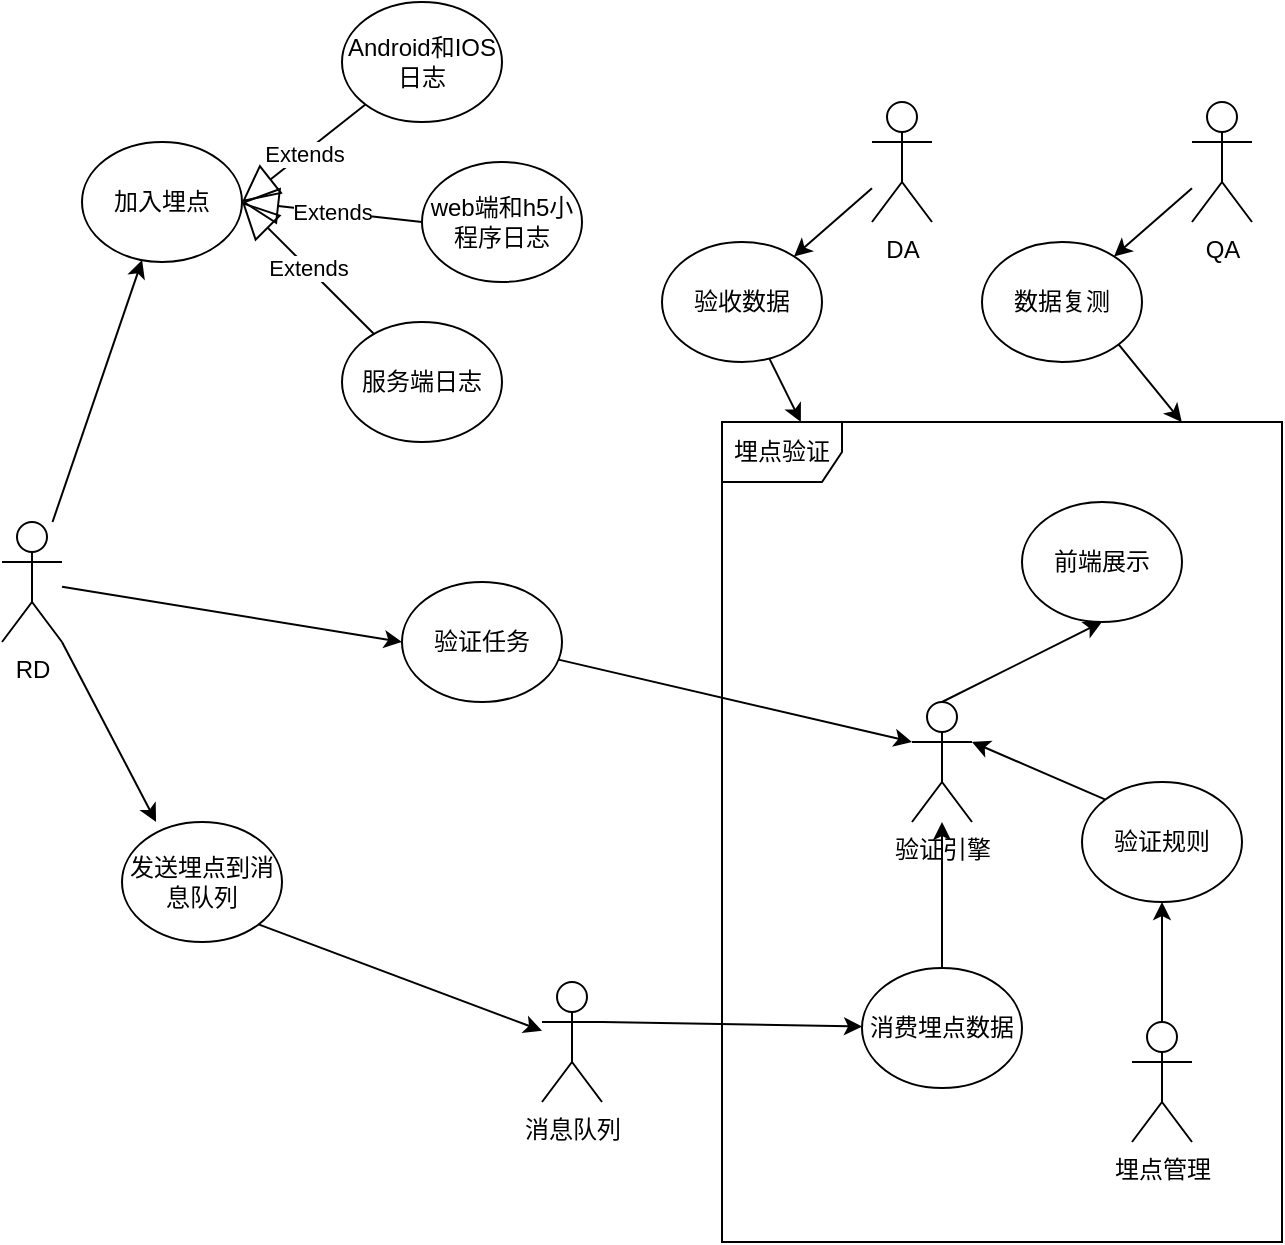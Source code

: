 <mxfile version="14.6.11" type="github">
  <diagram name="Page-1" id="e7e014a7-5840-1c2e-5031-d8a46d1fe8dd">
    <mxGraphModel dx="946" dy="1440" grid="1" gridSize="10" guides="1" tooltips="1" connect="1" arrows="1" fold="1" page="1" pageScale="1" pageWidth="1169" pageHeight="826" background="#ffffff" math="0" shadow="0">
      <root>
        <mxCell id="0" />
        <mxCell id="1" parent="0" />
        <mxCell id="q8u4ROkR2KheRBBQTvoT-43" style="rounded=0;orthogonalLoop=1;jettySize=auto;html=1;" edge="1" parent="1" source="q8u4ROkR2KheRBBQTvoT-41" target="q8u4ROkR2KheRBBQTvoT-42">
          <mxGeometry relative="1" as="geometry" />
        </mxCell>
        <mxCell id="q8u4ROkR2KheRBBQTvoT-66" value="" style="edgeStyle=none;rounded=0;orthogonalLoop=1;jettySize=auto;html=1;entryX=0;entryY=0.5;entryDx=0;entryDy=0;" edge="1" parent="1" source="q8u4ROkR2KheRBBQTvoT-41" target="q8u4ROkR2KheRBBQTvoT-67">
          <mxGeometry relative="1" as="geometry">
            <mxPoint x="135" y="110" as="targetPoint" />
          </mxGeometry>
        </mxCell>
        <mxCell id="q8u4ROkR2KheRBBQTvoT-41" value="RD" style="shape=umlActor;verticalLabelPosition=bottom;verticalAlign=top;html=1;" vertex="1" parent="1">
          <mxGeometry x="120" y="190" width="30" height="60" as="geometry" />
        </mxCell>
        <mxCell id="q8u4ROkR2KheRBBQTvoT-42" value="加入埋点" style="ellipse;whiteSpace=wrap;html=1;" vertex="1" parent="1">
          <mxGeometry x="160" width="80" height="60" as="geometry" />
        </mxCell>
        <mxCell id="q8u4ROkR2KheRBBQTvoT-44" value="Extends" style="endArrow=block;endSize=16;endFill=0;html=1;entryX=1;entryY=0.5;entryDx=0;entryDy=0;exitX=0;exitY=1;exitDx=0;exitDy=0;" edge="1" parent="1" source="q8u4ROkR2KheRBBQTvoT-45" target="q8u4ROkR2KheRBBQTvoT-42">
          <mxGeometry width="160" relative="1" as="geometry">
            <mxPoint x="330" as="sourcePoint" />
            <mxPoint x="340" y="160" as="targetPoint" />
          </mxGeometry>
        </mxCell>
        <mxCell id="q8u4ROkR2KheRBBQTvoT-45" value="Android和IOS日志" style="ellipse;whiteSpace=wrap;html=1;" vertex="1" parent="1">
          <mxGeometry x="290" y="-70" width="80" height="60" as="geometry" />
        </mxCell>
        <mxCell id="q8u4ROkR2KheRBBQTvoT-46" value="web端和h5小程序日志" style="ellipse;whiteSpace=wrap;html=1;" vertex="1" parent="1">
          <mxGeometry x="330" y="10" width="80" height="60" as="geometry" />
        </mxCell>
        <mxCell id="q8u4ROkR2KheRBBQTvoT-47" value="服务端日志" style="ellipse;whiteSpace=wrap;html=1;" vertex="1" parent="1">
          <mxGeometry x="290" y="90" width="80" height="60" as="geometry" />
        </mxCell>
        <mxCell id="q8u4ROkR2KheRBBQTvoT-48" value="Extends" style="endArrow=block;endSize=16;endFill=0;html=1;entryX=1;entryY=0.5;entryDx=0;entryDy=0;exitX=0;exitY=0.5;exitDx=0;exitDy=0;" edge="1" parent="1" source="q8u4ROkR2KheRBBQTvoT-46" target="q8u4ROkR2KheRBBQTvoT-42">
          <mxGeometry width="160" relative="1" as="geometry">
            <mxPoint x="311.716" y="-8.787" as="sourcePoint" />
            <mxPoint x="250" y="40" as="targetPoint" />
          </mxGeometry>
        </mxCell>
        <mxCell id="q8u4ROkR2KheRBBQTvoT-49" value="Extends" style="endArrow=block;endSize=16;endFill=0;html=1;entryX=1;entryY=0.5;entryDx=0;entryDy=0;" edge="1" parent="1" source="q8u4ROkR2KheRBBQTvoT-47" target="q8u4ROkR2KheRBBQTvoT-42">
          <mxGeometry width="160" relative="1" as="geometry">
            <mxPoint x="321.716" y="1.213" as="sourcePoint" />
            <mxPoint x="240" y="40" as="targetPoint" />
          </mxGeometry>
        </mxCell>
        <mxCell id="q8u4ROkR2KheRBBQTvoT-50" value="发送埋点到消息队列" style="ellipse;whiteSpace=wrap;html=1;" vertex="1" parent="1">
          <mxGeometry x="180" y="340" width="80" height="60" as="geometry" />
        </mxCell>
        <mxCell id="q8u4ROkR2KheRBBQTvoT-54" style="rounded=0;orthogonalLoop=1;jettySize=auto;html=1;exitX=1;exitY=1;exitDx=0;exitDy=0;exitPerimeter=0;entryX=0.213;entryY=0;entryDx=0;entryDy=0;entryPerimeter=0;" edge="1" parent="1" source="q8u4ROkR2KheRBBQTvoT-41" target="q8u4ROkR2KheRBBQTvoT-50">
          <mxGeometry relative="1" as="geometry">
            <mxPoint x="160" y="230" as="sourcePoint" />
            <mxPoint x="220" y="230" as="targetPoint" />
          </mxGeometry>
        </mxCell>
        <mxCell id="q8u4ROkR2KheRBBQTvoT-56" value="埋点验证" style="shape=umlFrame;whiteSpace=wrap;html=1;" vertex="1" parent="1">
          <mxGeometry x="480" y="140" width="280" height="410" as="geometry" />
        </mxCell>
        <mxCell id="q8u4ROkR2KheRBBQTvoT-74" value="" style="edgeStyle=none;rounded=0;orthogonalLoop=1;jettySize=auto;html=1;" edge="1" parent="1" source="q8u4ROkR2KheRBBQTvoT-57" target="q8u4ROkR2KheRBBQTvoT-73">
          <mxGeometry relative="1" as="geometry" />
        </mxCell>
        <mxCell id="q8u4ROkR2KheRBBQTvoT-57" value="消费埋点数据" style="ellipse;whiteSpace=wrap;html=1;" vertex="1" parent="1">
          <mxGeometry x="550" y="413" width="80" height="60" as="geometry" />
        </mxCell>
        <mxCell id="q8u4ROkR2KheRBBQTvoT-61" value="消息队列" style="shape=umlActor;verticalLabelPosition=bottom;verticalAlign=top;html=1;" vertex="1" parent="1">
          <mxGeometry x="390" y="420" width="30" height="60" as="geometry" />
        </mxCell>
        <mxCell id="q8u4ROkR2KheRBBQTvoT-62" style="rounded=0;orthogonalLoop=1;jettySize=auto;html=1;exitX=1;exitY=1;exitDx=0;exitDy=0;" edge="1" parent="1" source="q8u4ROkR2KheRBBQTvoT-50" target="q8u4ROkR2KheRBBQTvoT-61">
          <mxGeometry relative="1" as="geometry">
            <mxPoint x="212.96" y="430" as="sourcePoint" />
            <mxPoint x="390" y="560" as="targetPoint" />
          </mxGeometry>
        </mxCell>
        <mxCell id="q8u4ROkR2KheRBBQTvoT-63" style="rounded=0;orthogonalLoop=1;jettySize=auto;html=1;exitX=1;exitY=0.333;exitDx=0;exitDy=0;exitPerimeter=0;" edge="1" parent="1" source="q8u4ROkR2KheRBBQTvoT-61" target="q8u4ROkR2KheRBBQTvoT-57">
          <mxGeometry relative="1" as="geometry">
            <mxPoint x="388.284" y="441.213" as="sourcePoint" />
            <mxPoint x="430" y="491.807" as="targetPoint" />
          </mxGeometry>
        </mxCell>
        <mxCell id="q8u4ROkR2KheRBBQTvoT-78" style="edgeStyle=none;rounded=0;orthogonalLoop=1;jettySize=auto;html=1;entryX=0;entryY=0.333;entryDx=0;entryDy=0;entryPerimeter=0;" edge="1" parent="1" source="q8u4ROkR2KheRBBQTvoT-67" target="q8u4ROkR2KheRBBQTvoT-73">
          <mxGeometry relative="1" as="geometry" />
        </mxCell>
        <mxCell id="q8u4ROkR2KheRBBQTvoT-67" value="验证任务" style="ellipse;whiteSpace=wrap;html=1;" vertex="1" parent="1">
          <mxGeometry x="320" y="220" width="80" height="60" as="geometry" />
        </mxCell>
        <mxCell id="q8u4ROkR2KheRBBQTvoT-68" value="前端展示" style="ellipse;whiteSpace=wrap;html=1;" vertex="1" parent="1">
          <mxGeometry x="630" y="180" width="80" height="60" as="geometry" />
        </mxCell>
        <mxCell id="q8u4ROkR2KheRBBQTvoT-77" style="edgeStyle=none;rounded=0;orthogonalLoop=1;jettySize=auto;html=1;exitX=0;exitY=0;exitDx=0;exitDy=0;entryX=1;entryY=0.333;entryDx=0;entryDy=0;entryPerimeter=0;" edge="1" parent="1" source="q8u4ROkR2KheRBBQTvoT-70" target="q8u4ROkR2KheRBBQTvoT-73">
          <mxGeometry relative="1" as="geometry" />
        </mxCell>
        <mxCell id="q8u4ROkR2KheRBBQTvoT-70" value="验证规则" style="ellipse;whiteSpace=wrap;html=1;" vertex="1" parent="1">
          <mxGeometry x="660" y="320" width="80" height="60" as="geometry" />
        </mxCell>
        <mxCell id="q8u4ROkR2KheRBBQTvoT-79" style="edgeStyle=none;rounded=0;orthogonalLoop=1;jettySize=auto;html=1;exitX=0.5;exitY=0;exitDx=0;exitDy=0;exitPerimeter=0;entryX=0.5;entryY=1;entryDx=0;entryDy=0;" edge="1" parent="1" source="q8u4ROkR2KheRBBQTvoT-73" target="q8u4ROkR2KheRBBQTvoT-68">
          <mxGeometry relative="1" as="geometry" />
        </mxCell>
        <mxCell id="q8u4ROkR2KheRBBQTvoT-73" value="验证引擎" style="shape=umlActor;verticalLabelPosition=bottom;verticalAlign=top;html=1;" vertex="1" parent="1">
          <mxGeometry x="575" y="280" width="30" height="60" as="geometry" />
        </mxCell>
        <mxCell id="q8u4ROkR2KheRBBQTvoT-76" value="" style="edgeStyle=none;rounded=0;orthogonalLoop=1;jettySize=auto;html=1;" edge="1" parent="1" source="q8u4ROkR2KheRBBQTvoT-75" target="q8u4ROkR2KheRBBQTvoT-70">
          <mxGeometry relative="1" as="geometry" />
        </mxCell>
        <mxCell id="q8u4ROkR2KheRBBQTvoT-75" value="埋点管理" style="shape=umlActor;verticalLabelPosition=bottom;verticalAlign=top;html=1;" vertex="1" parent="1">
          <mxGeometry x="685" y="440" width="30" height="60" as="geometry" />
        </mxCell>
        <mxCell id="q8u4ROkR2KheRBBQTvoT-90" value="" style="edgeStyle=none;rounded=0;orthogonalLoop=1;jettySize=auto;html=1;" edge="1" parent="1" source="q8u4ROkR2KheRBBQTvoT-83" target="q8u4ROkR2KheRBBQTvoT-88">
          <mxGeometry relative="1" as="geometry" />
        </mxCell>
        <mxCell id="q8u4ROkR2KheRBBQTvoT-83" value="DA" style="shape=umlActor;verticalLabelPosition=bottom;verticalAlign=top;html=1;" vertex="1" parent="1">
          <mxGeometry x="555" y="-20" width="30" height="60" as="geometry" />
        </mxCell>
        <mxCell id="q8u4ROkR2KheRBBQTvoT-91" value="" style="edgeStyle=none;rounded=0;orthogonalLoop=1;jettySize=auto;html=1;" edge="1" parent="1" source="q8u4ROkR2KheRBBQTvoT-88" target="q8u4ROkR2KheRBBQTvoT-56">
          <mxGeometry relative="1" as="geometry" />
        </mxCell>
        <mxCell id="q8u4ROkR2KheRBBQTvoT-88" value="验收数据" style="ellipse;whiteSpace=wrap;html=1;" vertex="1" parent="1">
          <mxGeometry x="450" y="50" width="80" height="60" as="geometry" />
        </mxCell>
        <mxCell id="q8u4ROkR2KheRBBQTvoT-92" value="" style="edgeStyle=none;rounded=0;orthogonalLoop=1;jettySize=auto;html=1;" edge="1" parent="1" source="q8u4ROkR2KheRBBQTvoT-93" target="q8u4ROkR2KheRBBQTvoT-94">
          <mxGeometry relative="1" as="geometry" />
        </mxCell>
        <mxCell id="q8u4ROkR2KheRBBQTvoT-93" value="QA" style="shape=umlActor;verticalLabelPosition=bottom;verticalAlign=top;html=1;" vertex="1" parent="1">
          <mxGeometry x="715" y="-20" width="30" height="60" as="geometry" />
        </mxCell>
        <mxCell id="q8u4ROkR2KheRBBQTvoT-96" style="edgeStyle=none;rounded=0;orthogonalLoop=1;jettySize=auto;html=1;exitX=1;exitY=1;exitDx=0;exitDy=0;entryX=0.821;entryY=0;entryDx=0;entryDy=0;entryPerimeter=0;" edge="1" parent="1" source="q8u4ROkR2KheRBBQTvoT-94" target="q8u4ROkR2KheRBBQTvoT-56">
          <mxGeometry relative="1" as="geometry" />
        </mxCell>
        <mxCell id="q8u4ROkR2KheRBBQTvoT-94" value="数据复测" style="ellipse;whiteSpace=wrap;html=1;" vertex="1" parent="1">
          <mxGeometry x="610" y="50" width="80" height="60" as="geometry" />
        </mxCell>
      </root>
    </mxGraphModel>
  </diagram>
</mxfile>
